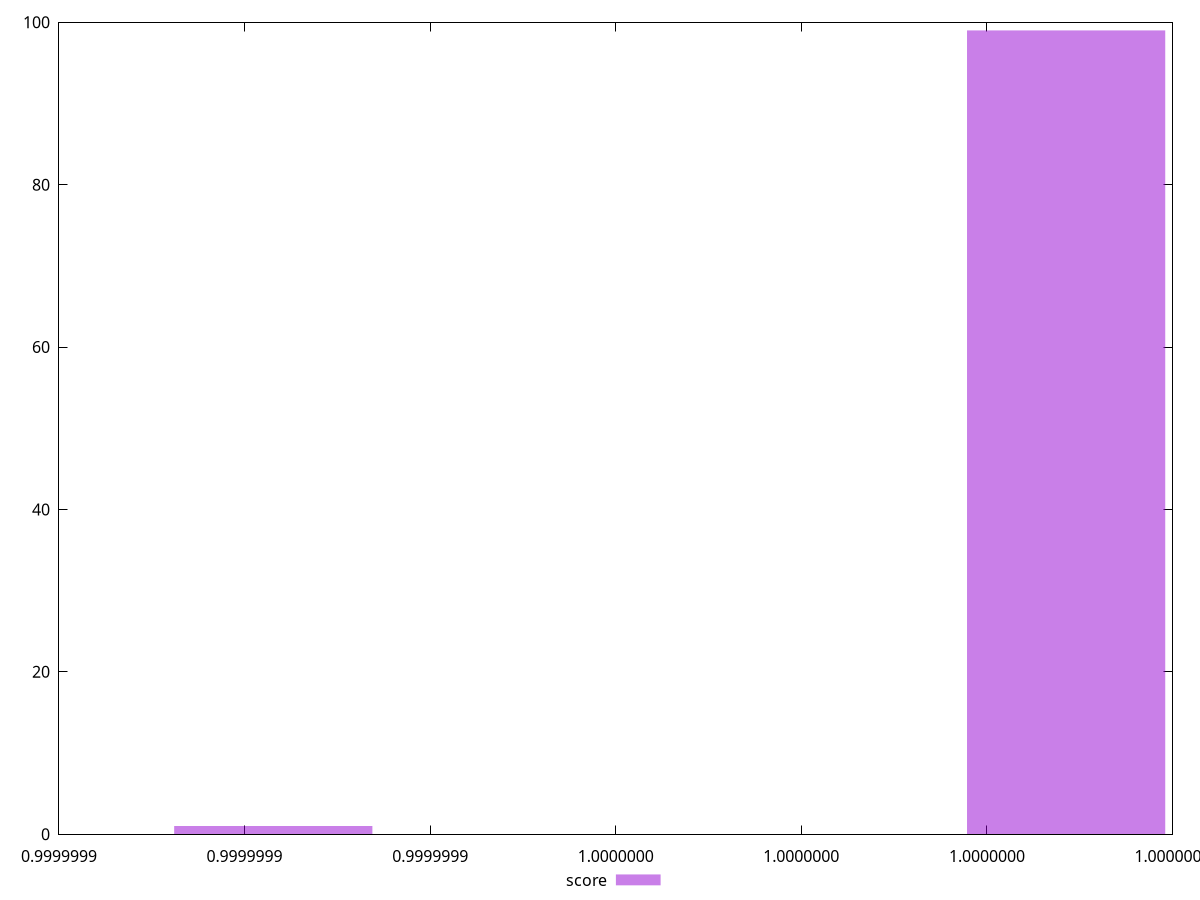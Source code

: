 reset
set terminal svg size 640, 490 enhanced background rgb 'white'
set output "reprap/total-blocking-time/samples/pages+cached+noexternal+nosvg/score/histogram.svg"

$score <<EOF
1.0000000085369327 99
0.9999999230926131 1
EOF

set key outside below
set boxwidth 2.1361079906329373e-8
set yrange [0:100]
set style fill transparent solid 0.5 noborder

plot \
  $score title "score" with boxes, \


reset